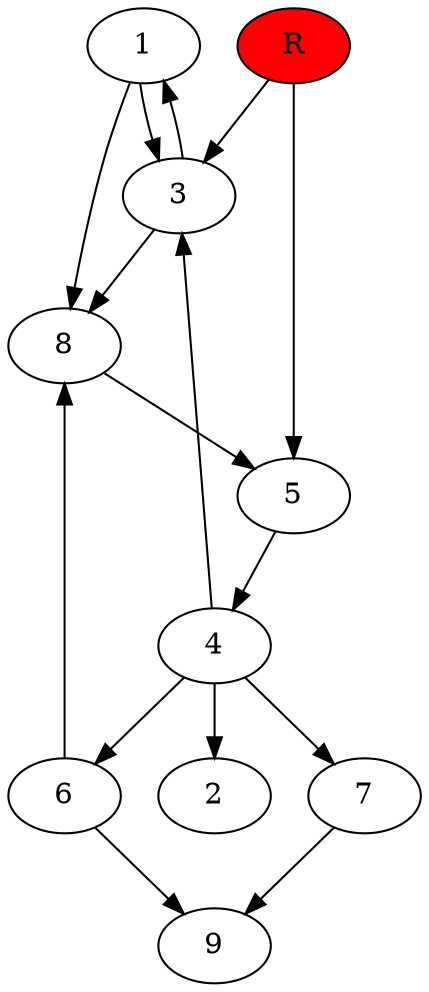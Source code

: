 digraph prb10701 {
	1
	2
	3
	4
	5
	6
	7
	8
	R [fillcolor="#ff0000" style=filled]
	1 -> 3
	1 -> 8
	3 -> 1
	3 -> 8
	4 -> 2
	4 -> 3
	4 -> 6
	4 -> 7
	5 -> 4
	6 -> 8
	6 -> 9
	7 -> 9
	8 -> 5
	R -> 3
	R -> 5
}
